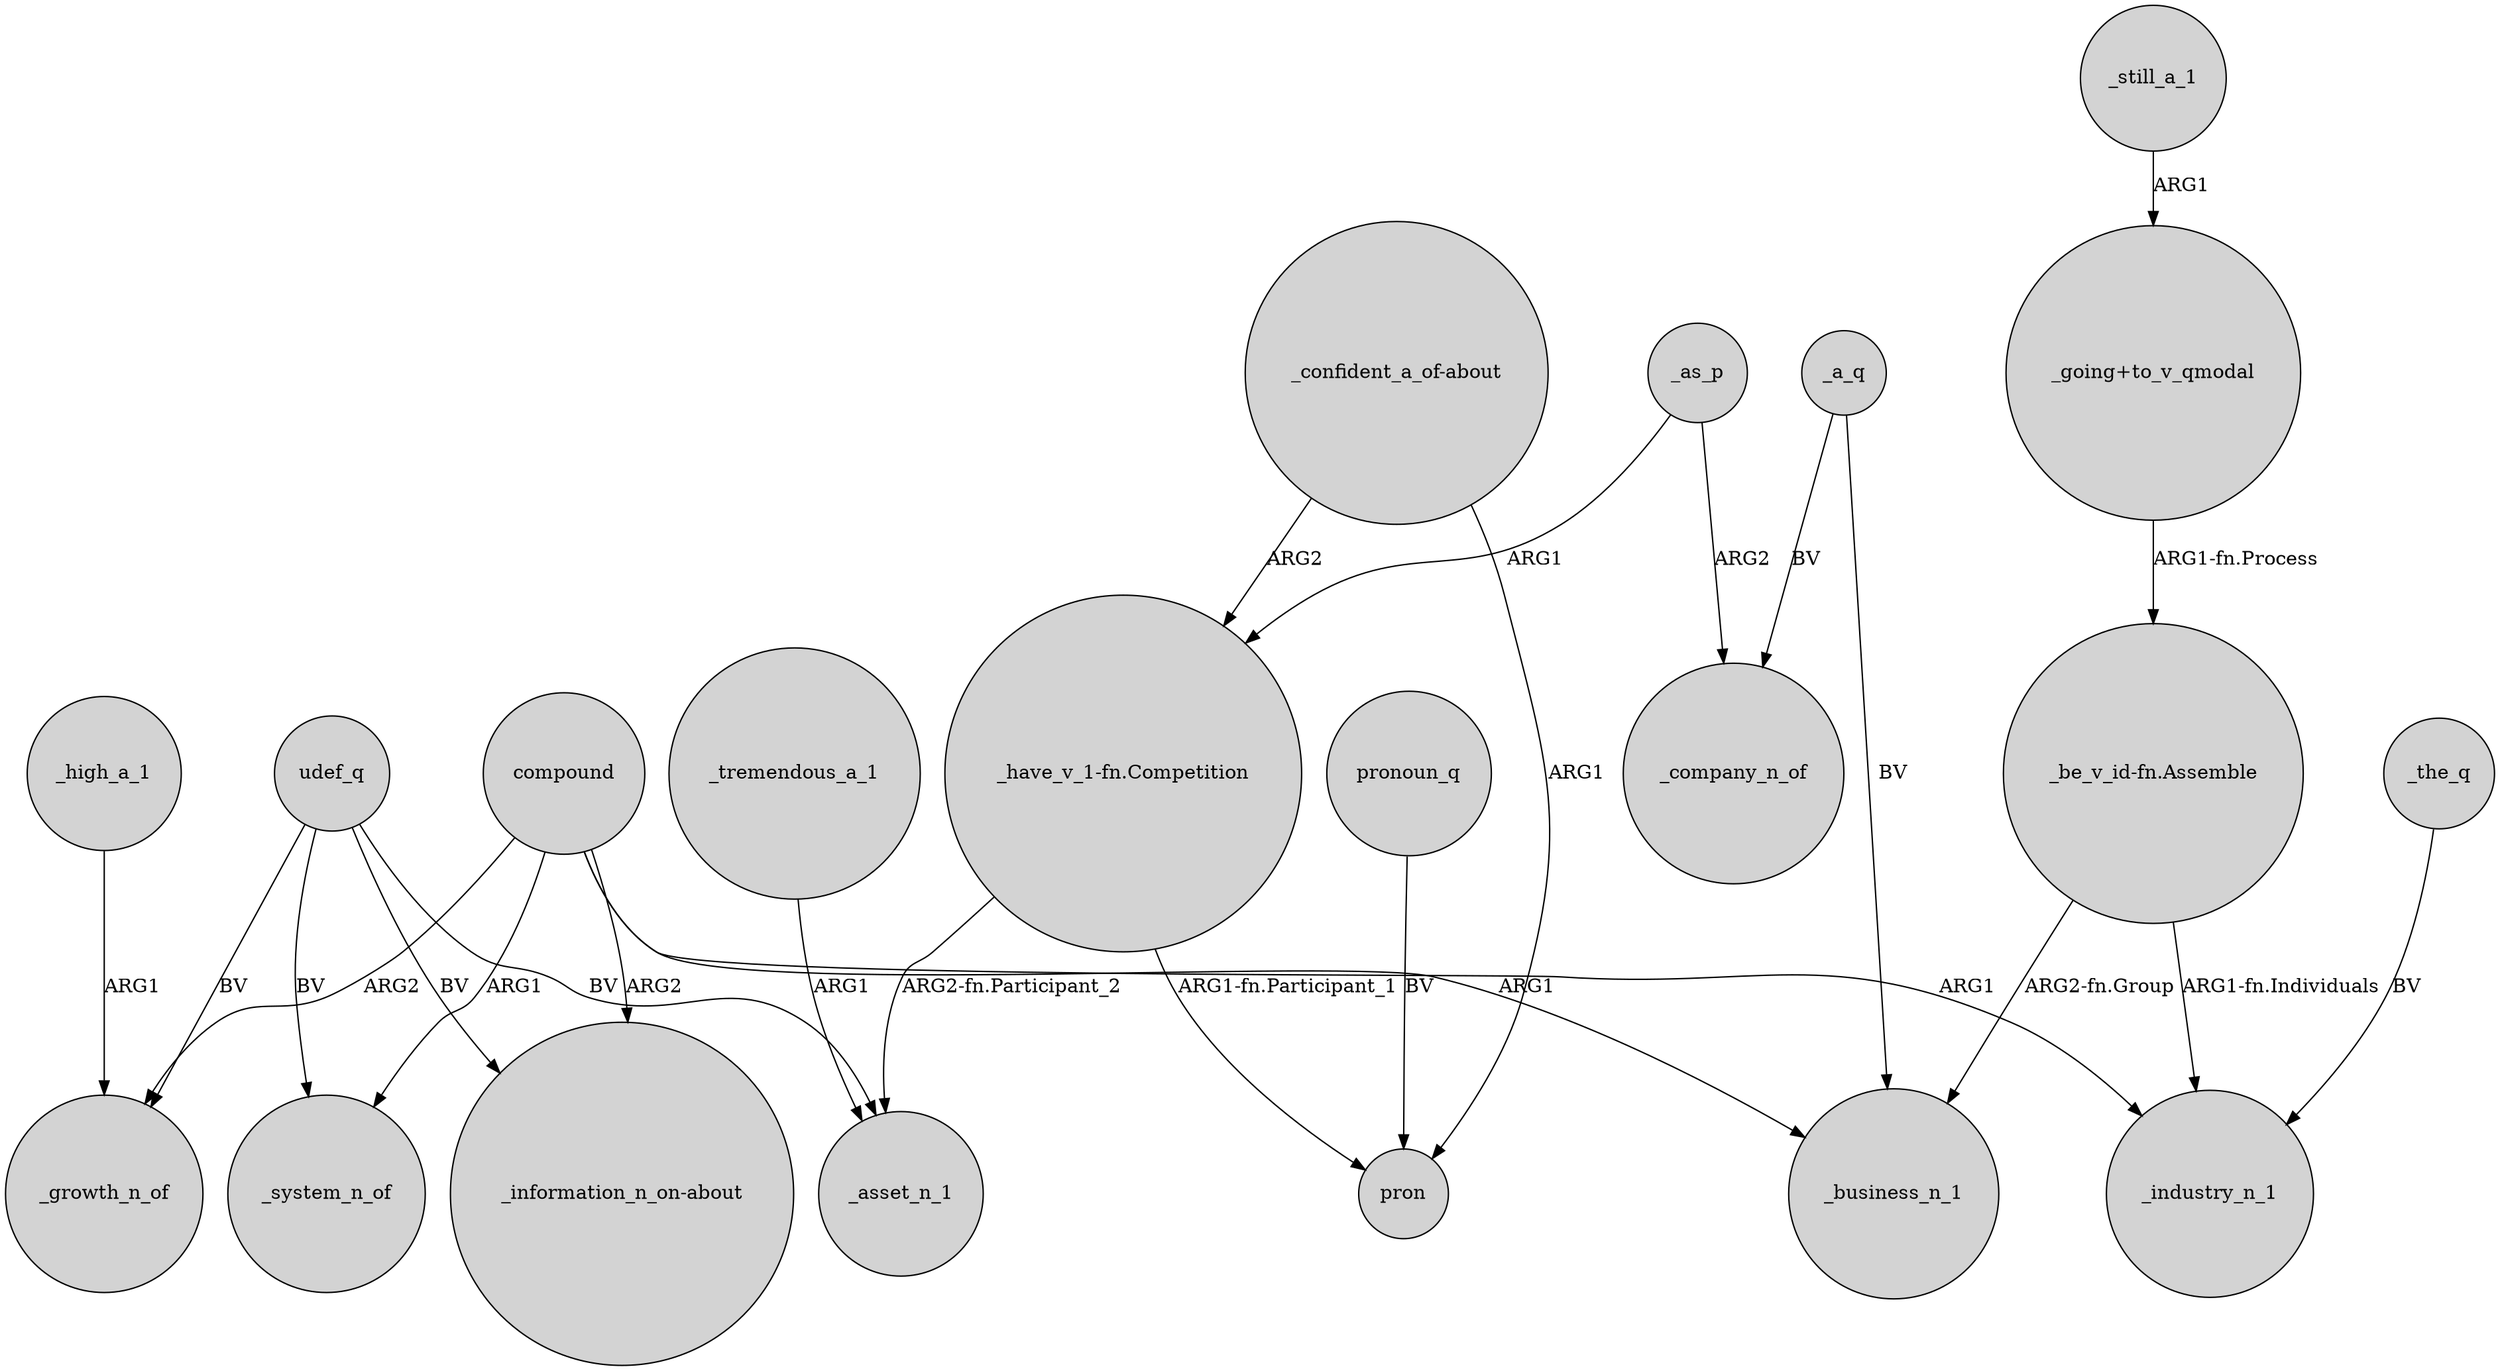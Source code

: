 digraph {
	node [shape=circle style=filled]
	compound -> _system_n_of [label=ARG1]
	udef_q -> "_information_n_on-about" [label=BV]
	"_have_v_1-fn.Competition" -> pron [label="ARG1-fn.Participant_1"]
	"_be_v_id-fn.Assemble" -> _industry_n_1 [label="ARG1-fn.Individuals"]
	_a_q -> _business_n_1 [label=BV]
	_a_q -> _company_n_of [label=BV]
	"_going+to_v_qmodal" -> "_be_v_id-fn.Assemble" [label="ARG1-fn.Process"]
	"_have_v_1-fn.Competition" -> _asset_n_1 [label="ARG2-fn.Participant_2"]
	udef_q -> _asset_n_1 [label=BV]
	"_confident_a_of-about" -> pron [label=ARG1]
	compound -> _industry_n_1 [label=ARG1]
	"_be_v_id-fn.Assemble" -> _business_n_1 [label="ARG2-fn.Group"]
	pronoun_q -> pron [label=BV]
	_as_p -> _company_n_of [label=ARG2]
	_still_a_1 -> "_going+to_v_qmodal" [label=ARG1]
	compound -> _growth_n_of [label=ARG2]
	_high_a_1 -> _growth_n_of [label=ARG1]
	udef_q -> _growth_n_of [label=BV]
	udef_q -> _system_n_of [label=BV]
	compound -> "_information_n_on-about" [label=ARG2]
	"_confident_a_of-about" -> "_have_v_1-fn.Competition" [label=ARG2]
	compound -> _business_n_1 [label=ARG1]
	_tremendous_a_1 -> _asset_n_1 [label=ARG1]
	_as_p -> "_have_v_1-fn.Competition" [label=ARG1]
	_the_q -> _industry_n_1 [label=BV]
}
